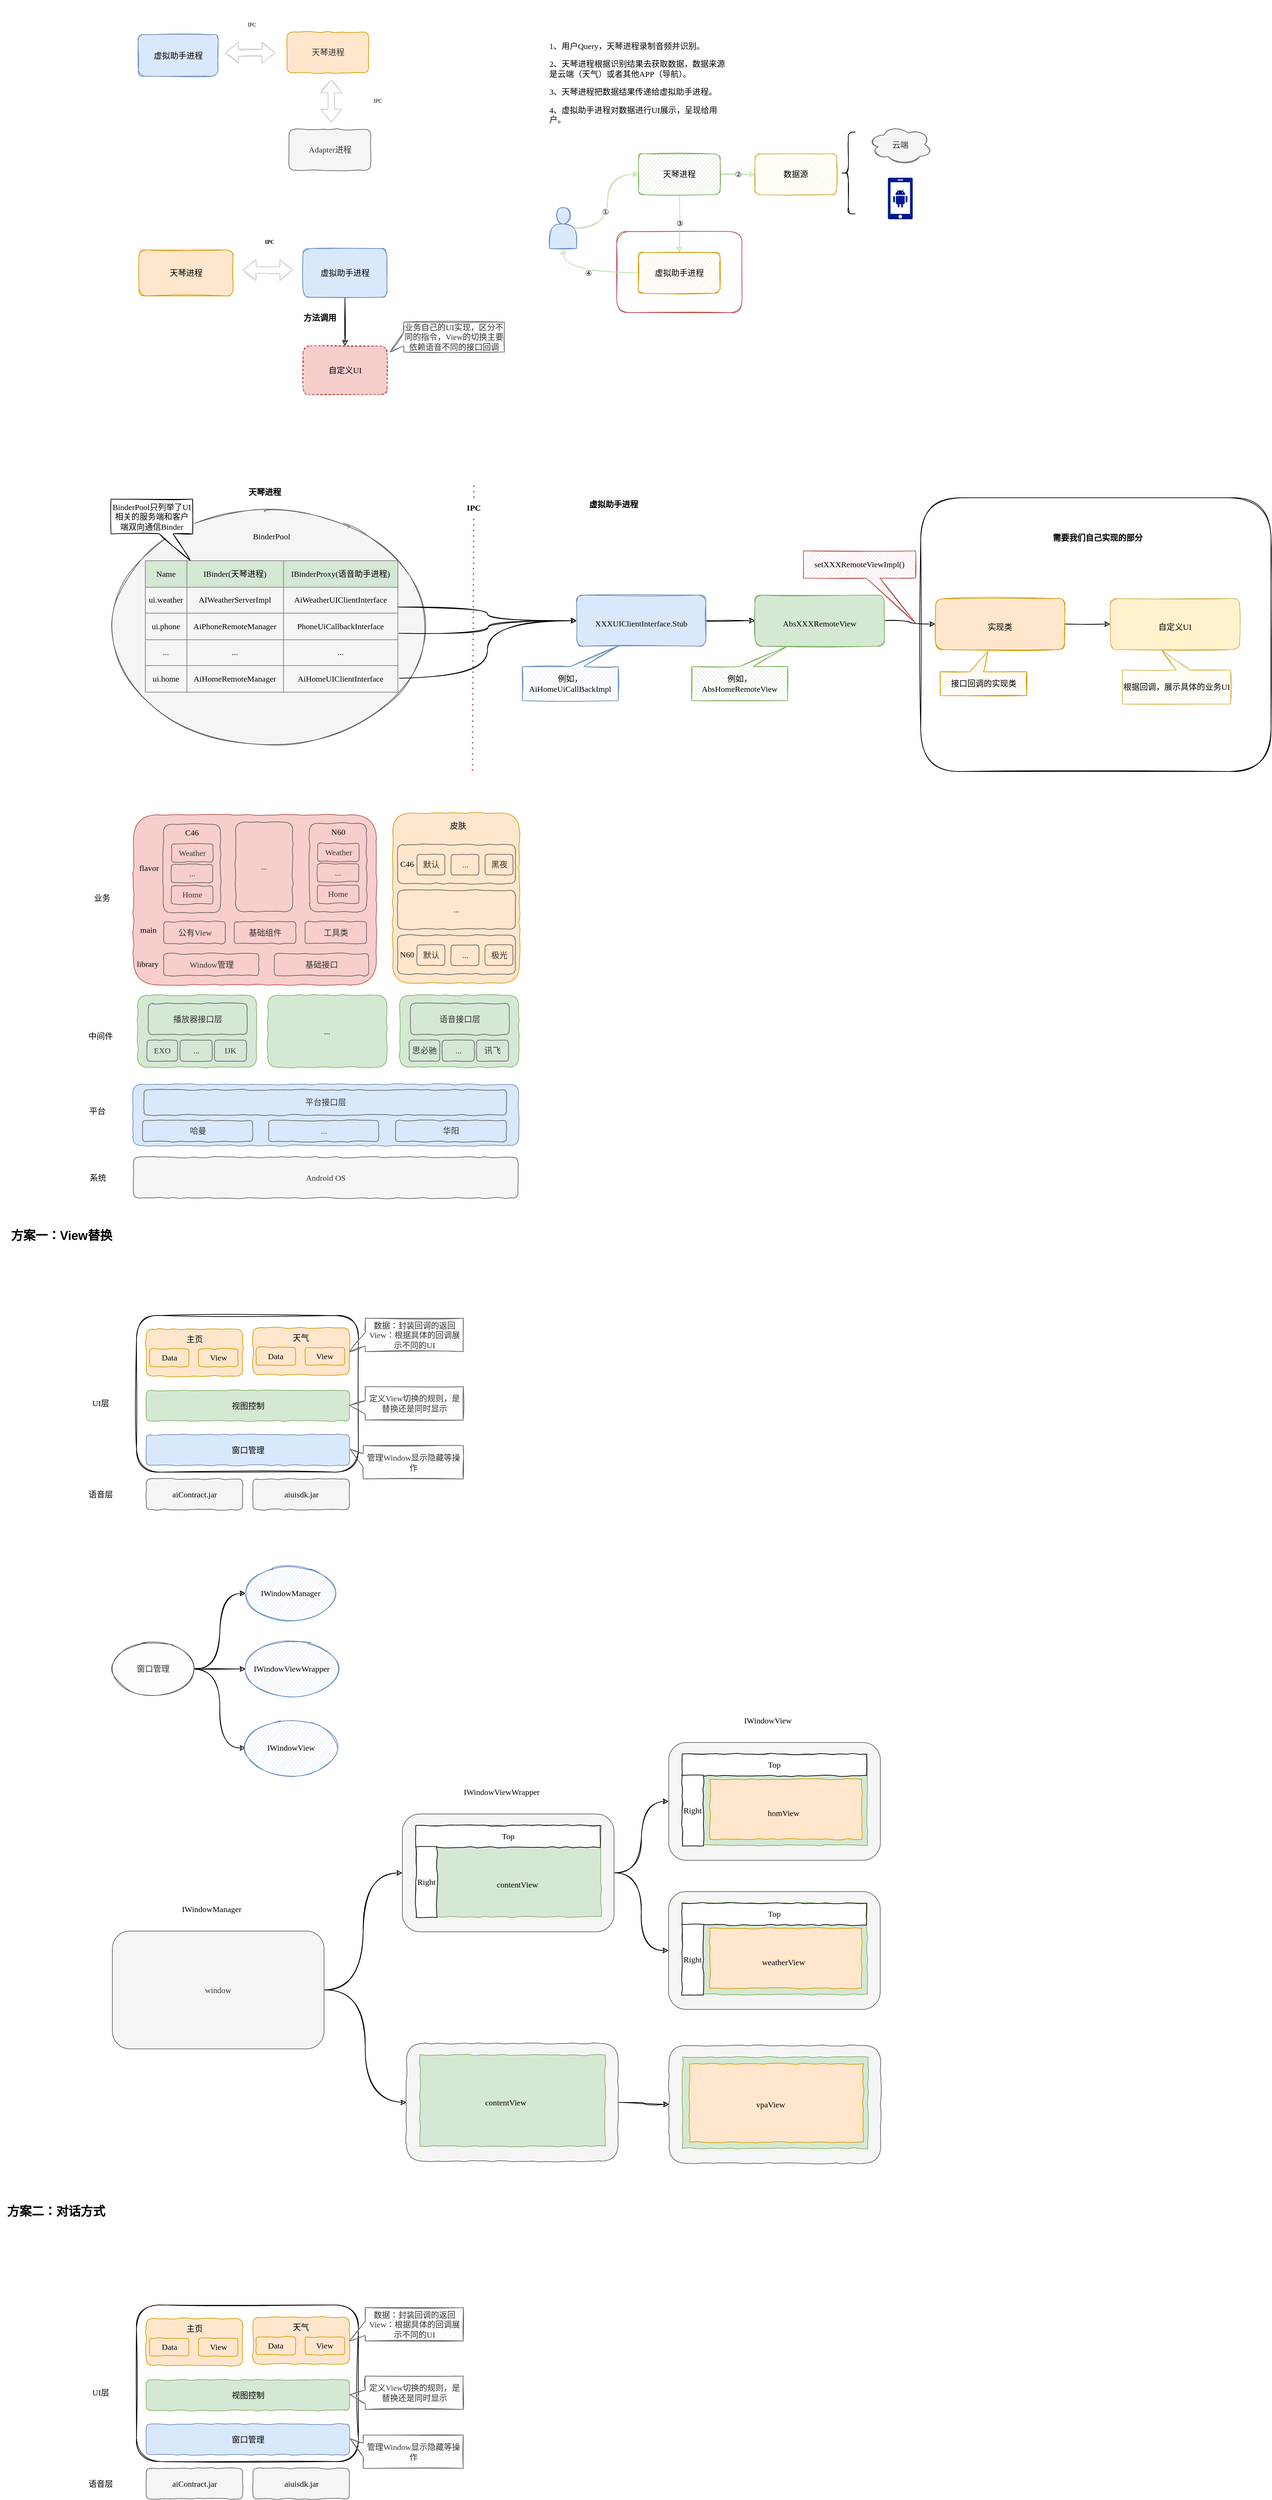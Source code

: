 <mxfile version="20.2.7" type="github">
  <diagram id="_rGLrGhf9AXiHFREIIix" name="第 1 页">
    <mxGraphModel dx="3093" dy="-14924" grid="0" gridSize="10" guides="1" tooltips="1" connect="1" arrows="1" fold="1" page="0" pageScale="1" pageWidth="827" pageHeight="1169" math="0" shadow="0">
      <root>
        <mxCell id="0" />
        <mxCell id="1" parent="0" />
        <mxCell id="9HJFVJztjO4CuhDOpASC-1" value="" style="rounded=1;whiteSpace=wrap;html=1;sketch=1;fillColor=none;strokeColor=#b85450;fillStyle=auto;" vertex="1" parent="1">
          <mxGeometry x="-978" y="16159" width="184" height="119" as="geometry" />
        </mxCell>
        <mxCell id="fodertxsaoSaykGRS7Xc-198" value="" style="rounded=1;whiteSpace=wrap;html=1;comic=1;sketch=0;fontFamily=Comic Sans MS;fillColor=#ffe6cc;strokeColor=#d79b00;" parent="1" vertex="1">
          <mxGeometry x="-1307" y="17013" width="186" height="250" as="geometry" />
        </mxCell>
        <mxCell id="fodertxsaoSaykGRS7Xc-255" value="..." style="rounded=1;whiteSpace=wrap;html=1;comic=1;sketch=0;fillColor=none;fontColor=#333333;strokeColor=#666666;fontFamily=Comic Sans MS;" parent="1" vertex="1">
          <mxGeometry x="-1300" y="17126.5" width="173" height="57.12" as="geometry" />
        </mxCell>
        <mxCell id="fodertxsaoSaykGRS7Xc-243" value="" style="rounded=1;whiteSpace=wrap;html=1;comic=1;sketch=0;fillColor=none;fontColor=#333333;strokeColor=#666666;fontFamily=Comic Sans MS;" parent="1" vertex="1">
          <mxGeometry x="-1300" y="17059.5" width="173" height="57.12" as="geometry" />
        </mxCell>
        <mxCell id="fodertxsaoSaykGRS7Xc-250" value="" style="rounded=1;whiteSpace=wrap;html=1;comic=1;sketch=0;fillColor=none;fontColor=#333333;strokeColor=#666666;fontFamily=Comic Sans MS;" parent="1" vertex="1">
          <mxGeometry x="-1300" y="17192.38" width="173" height="57.12" as="geometry" />
        </mxCell>
        <mxCell id="fodertxsaoSaykGRS7Xc-133" value="" style="rounded=1;whiteSpace=wrap;html=1;fillColor=#f5f5f5;fontColor=#333333;strokeColor=#666666;comic=1;fontFamily=Comic Sans MS;" parent="1" vertex="1">
          <mxGeometry x="-901.25" y="18823" width="311" height="173" as="geometry" />
        </mxCell>
        <mxCell id="fodertxsaoSaykGRS7Xc-134" value="" style="rounded=0;whiteSpace=wrap;html=1;fillColor=#d5e8d4;strokeColor=#82b366;sketch=0;comic=1;fontFamily=Comic Sans MS;" parent="1" vertex="1">
          <mxGeometry x="-881.25" y="18840" width="272" height="134" as="geometry" />
        </mxCell>
        <mxCell id="fodertxsaoSaykGRS7Xc-143" value="" style="rounded=0;whiteSpace=wrap;html=1;fillColor=#ffe6cc;strokeColor=#d79b00;sketch=0;comic=1;fontFamily=Comic Sans MS;" parent="1" vertex="1">
          <mxGeometry x="-871.25" y="18850" width="255.25" height="115" as="geometry" />
        </mxCell>
        <mxCell id="fodertxsaoSaykGRS7Xc-118" value="" style="rounded=1;whiteSpace=wrap;html=1;fillColor=#f5f5f5;fontColor=#333333;strokeColor=#666666;fontFamily=Comic Sans MS;" parent="1" vertex="1">
          <mxGeometry x="-901.75" y="18378" width="311" height="173" as="geometry" />
        </mxCell>
        <mxCell id="fodertxsaoSaykGRS7Xc-119" value="" style="rounded=0;whiteSpace=wrap;html=1;fillColor=#d5e8d4;strokeColor=#82b366;sketch=0;comic=1;fontFamily=Comic Sans MS;" parent="1" vertex="1">
          <mxGeometry x="-881.75" y="18395" width="272" height="134" as="geometry" />
        </mxCell>
        <mxCell id="fodertxsaoSaykGRS7Xc-1" style="edgeStyle=orthogonalEdgeStyle;curved=1;sketch=1;orthogonalLoop=1;jettySize=auto;html=1;exitX=0.5;exitY=1;exitDx=0;exitDy=0;fontFamily=Comic Sans MS;" parent="1" source="fodertxsaoSaykGRS7Xc-2" target="fodertxsaoSaykGRS7Xc-6" edge="1">
          <mxGeometry relative="1" as="geometry" />
        </mxCell>
        <mxCell id="fodertxsaoSaykGRS7Xc-2" value="虚拟助手进程" style="rounded=1;whiteSpace=wrap;html=1;comic=1;sketch=1;fontFamily=Comic Sans MS;strokeColor=#6c8ebf;fillColor=#dae8fc;fillStyle=solid;" parent="1" vertex="1">
          <mxGeometry x="-1439" y="16184" width="123.5" height="71.5" as="geometry" />
        </mxCell>
        <mxCell id="fodertxsaoSaykGRS7Xc-3" value="天琴进程" style="rounded=1;whiteSpace=wrap;html=1;comic=1;sketch=1;fontFamily=Comic Sans MS;strokeColor=#d79b00;fillColor=#ffe6cc;fillStyle=solid;" parent="1" vertex="1">
          <mxGeometry x="-1680" y="16186" width="138.5" height="67.5" as="geometry" />
        </mxCell>
        <mxCell id="fodertxsaoSaykGRS7Xc-4" value="" style="shape=flexArrow;endArrow=classic;startArrow=classic;html=1;sketch=1;fontFamily=Comic Sans MS;strokeColor=#CCCCCC;curved=1;" parent="1" edge="1">
          <mxGeometry width="100" height="100" relative="1" as="geometry">
            <mxPoint x="-1527.5" y="16215.5" as="sourcePoint" />
            <mxPoint x="-1453.5" y="16215.5" as="targetPoint" />
          </mxGeometry>
        </mxCell>
        <mxCell id="fodertxsaoSaykGRS7Xc-5" value="&lt;b&gt;IPC&lt;/b&gt;" style="text;html=1;strokeColor=none;fillColor=none;align=center;verticalAlign=middle;whiteSpace=wrap;rounded=0;comic=1;sketch=1;fillStyle=solid;fontFamily=Comic Sans MS;fontSize=8;" parent="1" vertex="1">
          <mxGeometry x="-1518.5" y="16159" width="60" height="30" as="geometry" />
        </mxCell>
        <mxCell id="fodertxsaoSaykGRS7Xc-136" value="" style="rounded=0;whiteSpace=wrap;html=1;fillColor=#ffe6cc;strokeColor=#d79b00;sketch=0;comic=1;fontFamily=Comic Sans MS;" parent="1" vertex="1">
          <mxGeometry x="-841" y="18432" width="223" height="88" as="geometry" />
        </mxCell>
        <mxCell id="fodertxsaoSaykGRS7Xc-6" value="自定义UI" style="rounded=1;whiteSpace=wrap;html=1;comic=1;sketch=1;fontFamily=Comic Sans MS;strokeColor=#b85450;fillColor=#f8cecc;fillStyle=solid;dashed=1;" parent="1" vertex="1">
          <mxGeometry x="-1439" y="16327" width="123.5" height="71.5" as="geometry" />
        </mxCell>
        <mxCell id="fodertxsaoSaykGRS7Xc-7" value="业务自己的UI实现，区分不同的指令，View的切换主要依赖语音不同的接口回调" style="shape=callout;whiteSpace=wrap;html=1;perimeter=calloutPerimeter;rounded=0;comic=1;sketch=1;flipH=0;flipV=1;direction=south;size=20;position=0.2;position2=0;fillColor=#f5f5f5;strokeColor=#666666;fontColor=#333333;fontFamily=Comic Sans MS;" parent="1" vertex="1">
          <mxGeometry x="-1311" y="16292" width="168" height="44" as="geometry" />
        </mxCell>
        <mxCell id="fodertxsaoSaykGRS7Xc-8" value="" style="rounded=1;whiteSpace=wrap;html=1;labelBackgroundColor=none;sketch=1;fillStyle=auto;curveFitting=0.05;fontFamily=Comic Sans MS;fontSize=20;fontColor=#000000;" parent="1" vertex="1">
          <mxGeometry x="-531.5" y="16550" width="514.5" height="402" as="geometry" />
        </mxCell>
        <mxCell id="fodertxsaoSaykGRS7Xc-9" style="edgeStyle=orthogonalEdgeStyle;curved=1;sketch=1;orthogonalLoop=1;jettySize=auto;html=1;exitX=1;exitY=0.5;exitDx=0;exitDy=0;entryX=0;entryY=0.5;entryDx=0;entryDy=0;fontFamily=Comic Sans MS;fontSize=12;fontColor=#000000;strokeColor=#000000;" parent="1" source="fodertxsaoSaykGRS7Xc-10" target="fodertxsaoSaykGRS7Xc-22" edge="1">
          <mxGeometry relative="1" as="geometry" />
        </mxCell>
        <mxCell id="fodertxsaoSaykGRS7Xc-10" value="&lt;span style=&quot;font-size: 12px;&quot;&gt;XXXUIClientInterface&lt;/span&gt;&lt;span style=&quot;font-size: 12px;&quot;&gt;.Stub&lt;/span&gt;" style="rounded=1;whiteSpace=wrap;html=1;labelBackgroundColor=none;sketch=1;fillStyle=solid;curveFitting=0.05;fontFamily=Comic Sans MS;fontSize=20;fillColor=#dae8fc;strokeColor=#6c8ebf;" parent="1" vertex="1">
          <mxGeometry x="-1037" y="16693" width="190" height="75" as="geometry" />
        </mxCell>
        <mxCell id="fodertxsaoSaykGRS7Xc-11" value="&lt;b&gt;天琴进程&lt;/b&gt;" style="text;html=1;strokeColor=none;fillColor=none;align=center;verticalAlign=middle;whiteSpace=wrap;rounded=0;labelBackgroundColor=none;sketch=1;fillStyle=auto;curveFitting=0.95;fontFamily=Comic Sans MS;fontSize=12;fontColor=#000000;" parent="1" vertex="1">
          <mxGeometry x="-1525" y="16527" width="60" height="30" as="geometry" />
        </mxCell>
        <mxCell id="fodertxsaoSaykGRS7Xc-12" value="" style="ellipse;whiteSpace=wrap;html=1;comic=1;sketch=1;fillStyle=solid;fontFamily=Comic Sans MS;strokeColor=#666666;fillColor=#f5f5f5;fontColor=#333333;" parent="1" vertex="1">
          <mxGeometry x="-1719" y="16571" width="460" height="339" as="geometry" />
        </mxCell>
        <mxCell id="fodertxsaoSaykGRS7Xc-13" value="BinderPool" style="text;html=1;strokeColor=none;fillColor=none;align=center;verticalAlign=middle;whiteSpace=wrap;rounded=0;comic=1;sketch=1;fillStyle=solid;fontFamily=Comic Sans MS;" parent="1" vertex="1">
          <mxGeometry x="-1515" y="16592" width="60" height="30" as="geometry" />
        </mxCell>
        <mxCell id="fodertxsaoSaykGRS7Xc-14" style="edgeStyle=orthogonalEdgeStyle;curved=1;sketch=1;orthogonalLoop=1;jettySize=auto;html=1;exitX=0.997;exitY=0.353;exitDx=0;exitDy=0;entryX=0;entryY=0.5;entryDx=0;entryDy=0;fontFamily=Comic Sans MS;fontSize=12;fontColor=#000000;strokeColor=#000000;exitPerimeter=0;" parent="1" source="fodertxsaoSaykGRS7Xc-17" target="fodertxsaoSaykGRS7Xc-10" edge="1">
          <mxGeometry relative="1" as="geometry" />
        </mxCell>
        <mxCell id="fodertxsaoSaykGRS7Xc-15" style="edgeStyle=orthogonalEdgeStyle;curved=1;sketch=1;orthogonalLoop=1;jettySize=auto;html=1;fontFamily=Comic Sans MS;fontSize=12;fontColor=#000000;strokeColor=#000000;" parent="1" target="fodertxsaoSaykGRS7Xc-10" edge="1">
          <mxGeometry relative="1" as="geometry">
            <mxPoint x="-1298" y="16749" as="sourcePoint" />
          </mxGeometry>
        </mxCell>
        <mxCell id="fodertxsaoSaykGRS7Xc-16" style="edgeStyle=orthogonalEdgeStyle;curved=1;sketch=1;orthogonalLoop=1;jettySize=auto;html=1;exitX=1.005;exitY=0.892;exitDx=0;exitDy=0;entryX=0;entryY=0.5;entryDx=0;entryDy=0;fontFamily=Comic Sans MS;fontSize=12;fontColor=#000000;strokeColor=#000000;exitPerimeter=0;" parent="1" source="fodertxsaoSaykGRS7Xc-17" target="fodertxsaoSaykGRS7Xc-10" edge="1">
          <mxGeometry relative="1" as="geometry" />
        </mxCell>
        <mxCell id="fodertxsaoSaykGRS7Xc-17" value="&lt;table border=&quot;1&quot; width=&quot;100%&quot; height=&quot;100%&quot; style=&quot;width:100%;height:100%;border-collapse:collapse;&quot;&gt;&lt;tbody&gt;&lt;tr&gt;&lt;td style=&quot;background-color: rgb(213, 232, 212);&quot;&gt;Name&lt;/td&gt;&lt;td style=&quot;background-color: rgb(213, 232, 212);&quot;&gt;IBinder(天琴进程)&lt;/td&gt;&lt;td style=&quot;background-color: rgb(213, 232, 212);&quot;&gt;IBinderProxy(语音助手进程)&lt;/td&gt;&lt;/tr&gt;&lt;tr&gt;&lt;td&gt;ui.weather&lt;br&gt;&lt;/td&gt;&lt;td&gt;&lt;div style=&quot;background-image: initial; background-position: initial; background-size: initial; background-repeat: initial; background-attachment: initial; background-origin: initial; background-clip: initial;&quot;&gt;AIWeatherServerImpl&lt;span style=&quot;color: #ff0000;&quot;&gt;&lt;/span&gt;&lt;/div&gt;&lt;/td&gt;&lt;td&gt;AiWeatherUIClientInterface&lt;br&gt;&lt;/td&gt;&lt;/tr&gt;&lt;tr&gt;&lt;td&gt;ui.phone&lt;/td&gt;&lt;td&gt;AiPhoneRemoteManager&lt;br&gt;&lt;/td&gt;&lt;td&gt;PhoneUiCallbackInterface&lt;br&gt;&lt;/td&gt;&lt;/tr&gt;&lt;tr&gt;&lt;td&gt;...&lt;/td&gt;&lt;td&gt;...&lt;/td&gt;&lt;td&gt;...&lt;/td&gt;&lt;/tr&gt;&lt;tr&gt;&lt;td&gt;ui.home&lt;/td&gt;&lt;td&gt;AiHomeRemoteManager&lt;br&gt;&lt;/td&gt;&lt;td&gt;AiHomeUIClientInterface&lt;br&gt;&lt;/td&gt;&lt;/tr&gt;&lt;/tbody&gt;&lt;/table&gt;" style="text;html=1;strokeColor=none;fillColor=none;overflow=fill;comic=1;sketch=1;fillStyle=solid;fontFamily=Comic Sans MS;align=center;" parent="1" vertex="1">
          <mxGeometry x="-1671" y="16642" width="372" height="194" as="geometry" />
        </mxCell>
        <mxCell id="fodertxsaoSaykGRS7Xc-18" value="BinderPool只列举了UI相关的服务端和客户端双向通信Binder" style="shape=callout;whiteSpace=wrap;html=1;perimeter=calloutPerimeter;rounded=0;labelBackgroundColor=none;sketch=1;fillStyle=auto;curveFitting=0.95;fontFamily=Comic Sans MS;fontSize=12;fontColor=#000000;flipH=1;size=39;position=0.24;position2=0.03;" parent="1" vertex="1">
          <mxGeometry x="-1721" y="16552" width="120" height="90" as="geometry" />
        </mxCell>
        <mxCell id="fodertxsaoSaykGRS7Xc-19" value="&lt;b&gt;虚拟助手进程&lt;/b&gt;" style="text;html=1;strokeColor=none;fillColor=none;align=center;verticalAlign=middle;whiteSpace=wrap;rounded=0;labelBackgroundColor=none;sketch=1;fillStyle=auto;curveFitting=0.95;fontFamily=Comic Sans MS;fontSize=12;fontColor=#000000;" parent="1" vertex="1">
          <mxGeometry x="-1022.0" y="16545" width="79.25" height="30" as="geometry" />
        </mxCell>
        <mxCell id="fodertxsaoSaykGRS7Xc-20" value="例如，AiHomeUiCallBackImpl" style="shape=callout;whiteSpace=wrap;html=1;perimeter=calloutPerimeter;rounded=0;labelBackgroundColor=none;sketch=1;fillStyle=auto;curveFitting=0.95;fontFamily=Comic Sans MS;fontSize=12;flipV=1;position2=1;fillColor=#dae8fc;strokeColor=#6c8ebf;" parent="1" vertex="1">
          <mxGeometry x="-1117" y="16768" width="141" height="80" as="geometry" />
        </mxCell>
        <mxCell id="fodertxsaoSaykGRS7Xc-21" style="edgeStyle=orthogonalEdgeStyle;curved=1;sketch=1;orthogonalLoop=1;jettySize=auto;html=1;exitX=1;exitY=0.5;exitDx=0;exitDy=0;entryX=0;entryY=0.5;entryDx=0;entryDy=0;fontFamily=Comic Sans MS;fontSize=12;fontColor=#000000;strokeColor=#000000;" parent="1" source="fodertxsaoSaykGRS7Xc-22" target="fodertxsaoSaykGRS7Xc-25" edge="1">
          <mxGeometry relative="1" as="geometry" />
        </mxCell>
        <mxCell id="fodertxsaoSaykGRS7Xc-22" value="&lt;span style=&quot;font-size: 12px;&quot;&gt;AbsXXXRemoteView&lt;/span&gt;" style="rounded=1;whiteSpace=wrap;html=1;labelBackgroundColor=none;sketch=1;fillStyle=solid;curveFitting=0.05;fontFamily=Comic Sans MS;fontSize=20;fillColor=#d5e8d4;strokeColor=#82b366;" parent="1" vertex="1">
          <mxGeometry x="-775" y="16693" width="190" height="75" as="geometry" />
        </mxCell>
        <mxCell id="fodertxsaoSaykGRS7Xc-23" value="例如，AbsHomeRemoteView" style="shape=callout;whiteSpace=wrap;html=1;perimeter=calloutPerimeter;rounded=0;labelBackgroundColor=none;sketch=1;fillStyle=auto;curveFitting=0.95;fontFamily=Comic Sans MS;fontSize=12;flipV=1;position2=1;fillColor=#d5e8d4;strokeColor=#82b366;" parent="1" vertex="1">
          <mxGeometry x="-868" y="16768" width="141" height="80" as="geometry" />
        </mxCell>
        <mxCell id="fodertxsaoSaykGRS7Xc-24" style="edgeStyle=orthogonalEdgeStyle;curved=1;sketch=1;orthogonalLoop=1;jettySize=auto;html=1;exitX=1;exitY=0.5;exitDx=0;exitDy=0;entryX=0;entryY=0.5;entryDx=0;entryDy=0;fontFamily=Comic Sans MS;fontSize=12;fontColor=#000000;strokeColor=#000000;" parent="1" source="fodertxsaoSaykGRS7Xc-25" target="fodertxsaoSaykGRS7Xc-27" edge="1">
          <mxGeometry relative="1" as="geometry" />
        </mxCell>
        <mxCell id="fodertxsaoSaykGRS7Xc-25" value="&lt;span style=&quot;font-size: 12px;&quot;&gt;实现类&lt;/span&gt;" style="rounded=1;whiteSpace=wrap;html=1;labelBackgroundColor=none;sketch=1;fillStyle=solid;curveFitting=0.05;fontFamily=Comic Sans MS;fontSize=20;fillColor=#ffe6cc;strokeColor=#d79b00;" parent="1" vertex="1">
          <mxGeometry x="-510" y="16698" width="190" height="75" as="geometry" />
        </mxCell>
        <mxCell id="fodertxsaoSaykGRS7Xc-26" value="接口回调的实现类" style="shape=callout;whiteSpace=wrap;html=1;perimeter=calloutPerimeter;rounded=0;labelBackgroundColor=none;sketch=1;fillStyle=auto;curveFitting=0.95;fontFamily=Comic Sans MS;fontSize=12;flipV=1;position2=0.45;fillColor=#ffe6cc;strokeColor=#d79b00;flipH=1;" parent="1" vertex="1">
          <mxGeometry x="-503" y="16775.5" width="127.5" height="65" as="geometry" />
        </mxCell>
        <mxCell id="fodertxsaoSaykGRS7Xc-27" value="&lt;span style=&quot;font-size: 12px;&quot;&gt;自定义UI&lt;/span&gt;" style="rounded=1;whiteSpace=wrap;html=1;labelBackgroundColor=none;sketch=1;fillStyle=solid;curveFitting=0.05;fontFamily=Comic Sans MS;fontSize=20;fillColor=#fff2cc;strokeColor=#d6b656;" parent="1" vertex="1">
          <mxGeometry x="-253" y="16698" width="190" height="75" as="geometry" />
        </mxCell>
        <mxCell id="fodertxsaoSaykGRS7Xc-28" value="根据回调，展示具体的业务UI" style="shape=callout;whiteSpace=wrap;html=1;perimeter=calloutPerimeter;rounded=0;labelBackgroundColor=none;sketch=1;fillStyle=auto;curveFitting=0.95;fontFamily=Comic Sans MS;fontSize=12;flipV=1;position2=0.36;fillColor=#fff2cc;strokeColor=#d6b656;" parent="1" vertex="1">
          <mxGeometry x="-235.5" y="16773" width="159" height="80" as="geometry" />
        </mxCell>
        <mxCell id="fodertxsaoSaykGRS7Xc-29" value="&lt;b&gt;需要我们自己实现的部分&lt;/b&gt;" style="text;html=1;strokeColor=none;fillColor=none;align=center;verticalAlign=middle;whiteSpace=wrap;rounded=0;labelBackgroundColor=none;sketch=1;fillStyle=auto;curveFitting=0.95;fontFamily=Comic Sans MS;fontSize=12;fontColor=#000000;" parent="1" vertex="1">
          <mxGeometry x="-341" y="16594" width="139" height="30" as="geometry" />
        </mxCell>
        <mxCell id="fodertxsaoSaykGRS7Xc-30" value="setXXXRemoteViewImpl()" style="shape=callout;whiteSpace=wrap;html=1;perimeter=calloutPerimeter;rounded=0;labelBackgroundColor=none;sketch=1;fillStyle=auto;curveFitting=0.95;fontFamily=Comic Sans MS;fontSize=12;position2=1;size=66;position=0.56;fillColor=#f8cecc;strokeColor=#b85450;" parent="1" vertex="1">
          <mxGeometry x="-704" y="16628" width="165" height="106" as="geometry" />
        </mxCell>
        <mxCell id="fodertxsaoSaykGRS7Xc-31" value="" style="endArrow=none;dashed=1;html=1;dashPattern=1 3;strokeWidth=2;rounded=0;fillColor=#f8cecc;strokeColor=#b85450;startArrow=none;fontFamily=Comic Sans MS;" parent="1" source="fodertxsaoSaykGRS7Xc-32" edge="1">
          <mxGeometry width="50" height="50" relative="1" as="geometry">
            <mxPoint x="-1190" y="16951" as="sourcePoint" />
            <mxPoint x="-1188" y="16528" as="targetPoint" />
          </mxGeometry>
        </mxCell>
        <mxCell id="fodertxsaoSaykGRS7Xc-32" value="&lt;b&gt;IPC&lt;/b&gt;" style="text;html=1;strokeColor=none;fillColor=none;align=center;verticalAlign=middle;whiteSpace=wrap;rounded=0;fontFamily=Comic Sans MS;" parent="1" vertex="1">
          <mxGeometry x="-1218" y="16550" width="60" height="30" as="geometry" />
        </mxCell>
        <mxCell id="fodertxsaoSaykGRS7Xc-34" value="" style="endArrow=none;dashed=1;html=1;dashPattern=1 3;strokeWidth=2;rounded=0;fillColor=#f8cecc;strokeColor=#b85450;fontFamily=Comic Sans MS;" parent="1" target="fodertxsaoSaykGRS7Xc-32" edge="1">
          <mxGeometry width="50" height="50" relative="1" as="geometry">
            <mxPoint x="-1190" y="16951" as="sourcePoint" />
            <mxPoint x="-1188" y="16528" as="targetPoint" />
          </mxGeometry>
        </mxCell>
        <mxCell id="fodertxsaoSaykGRS7Xc-69" value="" style="rounded=1;whiteSpace=wrap;html=1;comic=1;sketch=1;fillStyle=solid;fontFamily=Comic Sans MS;fontSize=8;strokeColor=#000000;" parent="1" vertex="1">
          <mxGeometry x="-1683.5" y="17751" width="326" height="230" as="geometry" />
        </mxCell>
        <mxCell id="fodertxsaoSaykGRS7Xc-70" value="&lt;span style=&quot;color: rgb(0, 0, 0);&quot;&gt;aiContract.jar&lt;/span&gt;" style="rounded=1;whiteSpace=wrap;html=1;comic=1;fontFamily=Comic Sans MS;fillColor=#f5f5f5;strokeColor=#666666;fontColor=#333333;" parent="1" vertex="1">
          <mxGeometry x="-1669.25" y="17991" width="141.75" height="45" as="geometry" />
        </mxCell>
        <mxCell id="fodertxsaoSaykGRS7Xc-72" value="窗口管理" style="rounded=1;whiteSpace=wrap;html=1;comic=1;fontFamily=Comic Sans MS;fillColor=#dae8fc;strokeColor=#6c8ebf;" parent="1" vertex="1">
          <mxGeometry x="-1669.25" y="17926" width="298.75" height="45" as="geometry" />
        </mxCell>
        <mxCell id="fodertxsaoSaykGRS7Xc-74" value="语音层" style="text;html=1;strokeColor=none;fillColor=none;align=center;verticalAlign=middle;whiteSpace=wrap;rounded=0;comic=1;fontFamily=Comic Sans MS;" parent="1" vertex="1">
          <mxGeometry x="-1766.5" y="17998.5" width="60" height="30" as="geometry" />
        </mxCell>
        <mxCell id="fodertxsaoSaykGRS7Xc-81" value="&lt;span style=&quot;color: rgb(0, 0, 0);&quot;&gt;aiuisdk.jar&lt;/span&gt;" style="rounded=1;whiteSpace=wrap;html=1;comic=1;fontFamily=Comic Sans MS;fillColor=#f5f5f5;strokeColor=#666666;fontColor=#333333;" parent="1" vertex="1">
          <mxGeometry x="-1512.5" y="17991" width="141.75" height="45" as="geometry" />
        </mxCell>
        <mxCell id="fodertxsaoSaykGRS7Xc-82" value="视图控制" style="rounded=1;whiteSpace=wrap;html=1;comic=1;fontFamily=Comic Sans MS;fillColor=#d5e8d4;strokeColor=#82b366;" parent="1" vertex="1">
          <mxGeometry x="-1669.25" y="17861" width="298.75" height="45" as="geometry" />
        </mxCell>
        <mxCell id="fodertxsaoSaykGRS7Xc-83" value="" style="rounded=1;whiteSpace=wrap;html=1;comic=1;fontFamily=Comic Sans MS;fillColor=#ffe6cc;strokeColor=#d79b00;" parent="1" vertex="1">
          <mxGeometry x="-1669.25" y="17771" width="141.75" height="69" as="geometry" />
        </mxCell>
        <mxCell id="fodertxsaoSaykGRS7Xc-84" value="Data" style="rounded=1;whiteSpace=wrap;html=1;comic=1;sketch=0;fillColor=#ffe6cc;strokeColor=#d79b00;fontFamily=Comic Sans MS;" parent="1" vertex="1">
          <mxGeometry x="-1664.5" y="17800" width="58" height="26" as="geometry" />
        </mxCell>
        <mxCell id="fodertxsaoSaykGRS7Xc-86" value="View" style="rounded=1;whiteSpace=wrap;html=1;comic=1;sketch=0;fillColor=#ffe6cc;strokeColor=#d79b00;fontFamily=Comic Sans MS;" parent="1" vertex="1">
          <mxGeometry x="-1592.5" y="17800" width="58" height="26" as="geometry" />
        </mxCell>
        <mxCell id="fodertxsaoSaykGRS7Xc-87" value="主页" style="text;html=1;strokeColor=none;fillColor=none;align=center;verticalAlign=middle;whiteSpace=wrap;rounded=0;comic=1;sketch=0;fontFamily=Comic Sans MS;" parent="1" vertex="1">
          <mxGeometry x="-1628.38" y="17771" width="60" height="30" as="geometry" />
        </mxCell>
        <mxCell id="fodertxsaoSaykGRS7Xc-88" value="" style="rounded=1;whiteSpace=wrap;html=1;comic=1;fontFamily=Comic Sans MS;fillColor=#ffe6cc;strokeColor=#d79b00;" parent="1" vertex="1">
          <mxGeometry x="-1512.5" y="17769" width="141.75" height="69" as="geometry" />
        </mxCell>
        <mxCell id="fodertxsaoSaykGRS7Xc-89" value="Data" style="rounded=1;whiteSpace=wrap;html=1;comic=1;sketch=0;fillColor=#ffe6cc;strokeColor=#d79b00;fontFamily=Comic Sans MS;" parent="1" vertex="1">
          <mxGeometry x="-1507.75" y="17798" width="58" height="26" as="geometry" />
        </mxCell>
        <mxCell id="fodertxsaoSaykGRS7Xc-90" value="View" style="rounded=1;whiteSpace=wrap;html=1;comic=1;sketch=0;fillColor=#ffe6cc;strokeColor=#d79b00;fontFamily=Comic Sans MS;" parent="1" vertex="1">
          <mxGeometry x="-1435.75" y="17798" width="58" height="26" as="geometry" />
        </mxCell>
        <mxCell id="fodertxsaoSaykGRS7Xc-91" value="天气" style="text;html=1;strokeColor=none;fillColor=none;align=center;verticalAlign=middle;whiteSpace=wrap;rounded=0;comic=1;sketch=0;fontFamily=Comic Sans MS;" parent="1" vertex="1">
          <mxGeometry x="-1471.63" y="17769" width="60" height="30" as="geometry" />
        </mxCell>
        <mxCell id="fodertxsaoSaykGRS7Xc-92" value="UI层" style="text;html=1;strokeColor=none;fillColor=none;align=center;verticalAlign=middle;whiteSpace=wrap;rounded=0;comic=1;fontFamily=Comic Sans MS;" parent="1" vertex="1">
          <mxGeometry x="-1766.5" y="17865" width="60" height="30" as="geometry" />
        </mxCell>
        <mxCell id="fodertxsaoSaykGRS7Xc-93" value="数据：封装回调的返回&lt;br&gt;View：根据具体的回调展示不同的UI" style="shape=callout;whiteSpace=wrap;html=1;perimeter=calloutPerimeter;comic=1;sketch=1;flipH=1;flipV=0;direction=north;size=23;position=0.17;position2=0;fillColor=#f5f5f5;strokeColor=#666666;fillStyle=hatch;fontColor=#333333;fontFamily=Comic Sans MS;" parent="1" vertex="1">
          <mxGeometry x="-1370.5" y="17755" width="167" height="49" as="geometry" />
        </mxCell>
        <mxCell id="fodertxsaoSaykGRS7Xc-94" value="定义View切换的规则，是替换还是同时显示" style="shape=callout;whiteSpace=wrap;html=1;perimeter=calloutPerimeter;comic=1;sketch=1;flipH=1;flipV=0;direction=north;size=23;position=0.17;position2=0.44;fillColor=#f5f5f5;strokeColor=#666666;fillStyle=hatch;fontColor=#333333;fontFamily=Comic Sans MS;" parent="1" vertex="1">
          <mxGeometry x="-1370.5" y="17855.5" width="167" height="49" as="geometry" />
        </mxCell>
        <mxCell id="fodertxsaoSaykGRS7Xc-95" value="管理Window显示隐藏等操作" style="shape=callout;whiteSpace=wrap;html=1;perimeter=calloutPerimeter;comic=1;sketch=1;flipH=1;flipV=0;direction=north;size=19;position=0.35;position2=0.89;fillColor=#f5f5f5;strokeColor=#666666;fillStyle=hatch;fontColor=#333333;base=20;fontFamily=Comic Sans MS;" parent="1" vertex="1">
          <mxGeometry x="-1369.5" y="17942" width="166" height="49" as="geometry" />
        </mxCell>
        <mxCell id="fodertxsaoSaykGRS7Xc-96" value="&lt;b&gt;方法调用&lt;/b&gt;" style="text;html=1;strokeColor=none;fillColor=none;align=center;verticalAlign=middle;whiteSpace=wrap;rounded=0;comic=1;sketch=1;fillStyle=hatch;fontFamily=Comic Sans MS;" parent="1" vertex="1">
          <mxGeometry x="-1444" y="16271" width="60" height="30" as="geometry" />
        </mxCell>
        <mxCell id="fodertxsaoSaykGRS7Xc-102" style="edgeStyle=orthogonalEdgeStyle;curved=1;sketch=1;orthogonalLoop=1;jettySize=auto;html=1;exitX=1;exitY=0.5;exitDx=0;exitDy=0;entryX=0;entryY=0.5;entryDx=0;entryDy=0;fontFamily=Comic Sans MS;" parent="1" source="fodertxsaoSaykGRS7Xc-98" target="fodertxsaoSaykGRS7Xc-99" edge="1">
          <mxGeometry relative="1" as="geometry" />
        </mxCell>
        <mxCell id="fodertxsaoSaykGRS7Xc-103" style="edgeStyle=orthogonalEdgeStyle;curved=1;sketch=1;orthogonalLoop=1;jettySize=auto;html=1;exitX=1;exitY=0.5;exitDx=0;exitDy=0;entryX=0;entryY=0.5;entryDx=0;entryDy=0;fontFamily=Comic Sans MS;" parent="1" source="fodertxsaoSaykGRS7Xc-98" target="fodertxsaoSaykGRS7Xc-100" edge="1">
          <mxGeometry relative="1" as="geometry" />
        </mxCell>
        <mxCell id="fodertxsaoSaykGRS7Xc-104" style="edgeStyle=orthogonalEdgeStyle;curved=1;sketch=1;orthogonalLoop=1;jettySize=auto;html=1;exitX=1;exitY=0.5;exitDx=0;exitDy=0;entryX=0;entryY=0.5;entryDx=0;entryDy=0;fontFamily=Comic Sans MS;" parent="1" source="fodertxsaoSaykGRS7Xc-98" target="fodertxsaoSaykGRS7Xc-101" edge="1">
          <mxGeometry relative="1" as="geometry" />
        </mxCell>
        <mxCell id="fodertxsaoSaykGRS7Xc-98" value="窗口管理" style="ellipse;whiteSpace=wrap;html=1;comic=1;sketch=1;fillStyle=hatch;fillColor=#f5f5f5;fontColor=#333333;strokeColor=#666666;fontFamily=Comic Sans MS;" parent="1" vertex="1">
          <mxGeometry x="-1719" y="18230" width="120" height="80" as="geometry" />
        </mxCell>
        <mxCell id="fodertxsaoSaykGRS7Xc-99" value="IWindowManager" style="ellipse;whiteSpace=wrap;html=1;comic=1;sketch=1;fillStyle=hatch;fillColor=#dae8fc;strokeColor=#6c8ebf;fontFamily=Comic Sans MS;" parent="1" vertex="1">
          <mxGeometry x="-1523.25" y="18119" width="132.25" height="80" as="geometry" />
        </mxCell>
        <mxCell id="fodertxsaoSaykGRS7Xc-100" value="IWindowViewWrapper" style="ellipse;whiteSpace=wrap;html=1;comic=1;sketch=1;fillStyle=hatch;fillColor=#dae8fc;strokeColor=#6c8ebf;fontFamily=Comic Sans MS;" parent="1" vertex="1">
          <mxGeometry x="-1523.25" y="18230" width="135.25" height="80" as="geometry" />
        </mxCell>
        <mxCell id="fodertxsaoSaykGRS7Xc-101" value="IWindowView" style="ellipse;whiteSpace=wrap;html=1;comic=1;sketch=1;fillStyle=hatch;fillColor=#dae8fc;strokeColor=#6c8ebf;fontFamily=Comic Sans MS;" parent="1" vertex="1">
          <mxGeometry x="-1523.25" y="18346" width="133.25" height="80" as="geometry" />
        </mxCell>
        <mxCell id="fodertxsaoSaykGRS7Xc-105" style="edgeStyle=orthogonalEdgeStyle;orthogonalLoop=1;jettySize=auto;html=1;exitX=1;exitY=0.5;exitDx=0;exitDy=0;curved=1;sketch=1;fontFamily=Comic Sans MS;" parent="1" source="fodertxsaoSaykGRS7Xc-107" target="fodertxsaoSaykGRS7Xc-112" edge="1">
          <mxGeometry relative="1" as="geometry" />
        </mxCell>
        <mxCell id="fodertxsaoSaykGRS7Xc-106" style="edgeStyle=orthogonalEdgeStyle;curved=1;sketch=1;orthogonalLoop=1;jettySize=auto;html=1;exitX=1;exitY=0.5;exitDx=0;exitDy=0;entryX=0;entryY=0.5;entryDx=0;entryDy=0;fontFamily=Comic Sans MS;" parent="1" source="fodertxsaoSaykGRS7Xc-107" target="fodertxsaoSaykGRS7Xc-130" edge="1">
          <mxGeometry relative="1" as="geometry" />
        </mxCell>
        <mxCell id="fodertxsaoSaykGRS7Xc-107" value="&lt;font&gt;window&lt;/font&gt;" style="rounded=1;whiteSpace=wrap;html=1;fillColor=#f5f5f5;fontColor=#333333;strokeColor=#666666;fontFamily=Comic Sans MS;" parent="1" vertex="1">
          <mxGeometry x="-1719" y="18655" width="311" height="173" as="geometry" />
        </mxCell>
        <mxCell id="fodertxsaoSaykGRS7Xc-109" value="IWindowManager" style="text;html=1;strokeColor=none;fillColor=none;align=center;verticalAlign=middle;whiteSpace=wrap;rounded=0;fontFamily=Comic Sans MS;" parent="1" vertex="1">
          <mxGeometry x="-1603" y="18608" width="60" height="30" as="geometry" />
        </mxCell>
        <mxCell id="fodertxsaoSaykGRS7Xc-110" style="edgeStyle=orthogonalEdgeStyle;curved=1;sketch=1;orthogonalLoop=1;jettySize=auto;html=1;exitX=1;exitY=0.5;exitDx=0;exitDy=0;entryX=0;entryY=0.5;entryDx=0;entryDy=0;fontFamily=Comic Sans MS;" parent="1" source="fodertxsaoSaykGRS7Xc-112" target="fodertxsaoSaykGRS7Xc-118" edge="1">
          <mxGeometry relative="1" as="geometry" />
        </mxCell>
        <mxCell id="fodertxsaoSaykGRS7Xc-111" style="edgeStyle=orthogonalEdgeStyle;curved=1;sketch=1;orthogonalLoop=1;jettySize=auto;html=1;exitX=1;exitY=0.5;exitDx=0;exitDy=0;entryX=0;entryY=0.5;entryDx=0;entryDy=0;fontFamily=Comic Sans MS;" parent="1" source="fodertxsaoSaykGRS7Xc-112" target="fodertxsaoSaykGRS7Xc-137" edge="1">
          <mxGeometry relative="1" as="geometry">
            <mxPoint x="-902" y="18705.551" as="targetPoint" />
          </mxGeometry>
        </mxCell>
        <mxCell id="fodertxsaoSaykGRS7Xc-112" value="" style="rounded=1;whiteSpace=wrap;html=1;fillColor=#f5f5f5;fontColor=#333333;strokeColor=#666666;fontFamily=Comic Sans MS;" parent="1" vertex="1">
          <mxGeometry x="-1293" y="18483" width="311" height="173" as="geometry" />
        </mxCell>
        <mxCell id="fodertxsaoSaykGRS7Xc-113" value="" style="rounded=0;whiteSpace=wrap;html=1;fillColor=#d5e8d4;strokeColor=#82b366;sketch=0;comic=1;fontFamily=Comic Sans MS;" parent="1" vertex="1">
          <mxGeometry x="-1273" y="18500" width="272" height="134" as="geometry" />
        </mxCell>
        <mxCell id="fodertxsaoSaykGRS7Xc-114" value="IWindowViewWrapper" style="text;html=1;strokeColor=none;fillColor=none;align=center;verticalAlign=middle;whiteSpace=wrap;rounded=0;fontFamily=Comic Sans MS;" parent="1" vertex="1">
          <mxGeometry x="-1177" y="18436" width="60" height="30" as="geometry" />
        </mxCell>
        <mxCell id="fodertxsaoSaykGRS7Xc-115" value="Top" style="rounded=0;whiteSpace=wrap;html=1;comic=1;sketch=0;fontFamily=Comic Sans MS;" parent="1" vertex="1">
          <mxGeometry x="-1273.25" y="18500" width="271" height="32" as="geometry" />
        </mxCell>
        <mxCell id="fodertxsaoSaykGRS7Xc-116" value="Right" style="rounded=0;whiteSpace=wrap;html=1;comic=1;sketch=0;fontFamily=Comic Sans MS;" parent="1" vertex="1">
          <mxGeometry x="-1273" y="18531" width="31" height="104" as="geometry" />
        </mxCell>
        <mxCell id="fodertxsaoSaykGRS7Xc-117" value="contentView" style="text;html=1;strokeColor=none;fillColor=none;align=center;verticalAlign=middle;whiteSpace=wrap;rounded=0;comic=1;sketch=0;fontFamily=Comic Sans MS;" parent="1" vertex="1">
          <mxGeometry x="-1154.25" y="18572" width="60" height="30" as="geometry" />
        </mxCell>
        <mxCell id="fodertxsaoSaykGRS7Xc-120" value="IWindowView" style="text;html=1;strokeColor=none;fillColor=none;align=center;verticalAlign=middle;whiteSpace=wrap;rounded=0;fontFamily=Comic Sans MS;" parent="1" vertex="1">
          <mxGeometry x="-785.75" y="18331" width="60" height="30" as="geometry" />
        </mxCell>
        <mxCell id="fodertxsaoSaykGRS7Xc-121" value="Top" style="rounded=0;whiteSpace=wrap;html=1;comic=1;sketch=0;fontFamily=Comic Sans MS;" parent="1" vertex="1">
          <mxGeometry x="-882" y="18395" width="271" height="32" as="geometry" />
        </mxCell>
        <mxCell id="fodertxsaoSaykGRS7Xc-122" value="Right" style="rounded=0;whiteSpace=wrap;html=1;comic=1;sketch=0;fontFamily=Comic Sans MS;" parent="1" vertex="1">
          <mxGeometry x="-881.75" y="18426" width="31" height="104" as="geometry" />
        </mxCell>
        <mxCell id="fodertxsaoSaykGRS7Xc-123" value="homView" style="text;html=1;strokeColor=none;fillColor=none;align=center;verticalAlign=middle;whiteSpace=wrap;rounded=0;comic=1;sketch=0;fontFamily=Comic Sans MS;" parent="1" vertex="1">
          <mxGeometry x="-763" y="18467" width="60" height="30" as="geometry" />
        </mxCell>
        <mxCell id="fodertxsaoSaykGRS7Xc-129" style="edgeStyle=orthogonalEdgeStyle;curved=1;sketch=1;orthogonalLoop=1;jettySize=auto;html=1;exitX=1;exitY=0.5;exitDx=0;exitDy=0;entryX=0;entryY=0.5;entryDx=0;entryDy=0;fontFamily=Comic Sans MS;" parent="1" source="fodertxsaoSaykGRS7Xc-130" target="fodertxsaoSaykGRS7Xc-133" edge="1">
          <mxGeometry relative="1" as="geometry" />
        </mxCell>
        <mxCell id="fodertxsaoSaykGRS7Xc-130" value="" style="rounded=1;whiteSpace=wrap;html=1;fillColor=#f5f5f5;fontColor=#333333;strokeColor=#666666;comic=1;fontFamily=Comic Sans MS;" parent="1" vertex="1">
          <mxGeometry x="-1287" y="18820" width="311" height="173" as="geometry" />
        </mxCell>
        <mxCell id="fodertxsaoSaykGRS7Xc-131" value="" style="rounded=0;whiteSpace=wrap;html=1;fillColor=#d5e8d4;strokeColor=#82b366;sketch=0;comic=1;fontFamily=Comic Sans MS;" parent="1" vertex="1">
          <mxGeometry x="-1267" y="18837" width="272" height="134" as="geometry" />
        </mxCell>
        <mxCell id="fodertxsaoSaykGRS7Xc-132" value="contentView" style="text;html=1;strokeColor=none;fillColor=none;align=center;verticalAlign=middle;whiteSpace=wrap;rounded=0;comic=1;sketch=0;fontFamily=Comic Sans MS;" parent="1" vertex="1">
          <mxGeometry x="-1171" y="18891.5" width="60" height="30" as="geometry" />
        </mxCell>
        <mxCell id="fodertxsaoSaykGRS7Xc-135" value="vpaView" style="text;html=1;strokeColor=none;fillColor=none;align=center;verticalAlign=middle;whiteSpace=wrap;rounded=0;comic=1;sketch=0;fontFamily=Comic Sans MS;" parent="1" vertex="1">
          <mxGeometry x="-782" y="18894.5" width="60" height="30" as="geometry" />
        </mxCell>
        <mxCell id="fodertxsaoSaykGRS7Xc-137" value="" style="rounded=1;whiteSpace=wrap;html=1;fillColor=#f5f5f5;fontColor=#333333;strokeColor=#666666;fontFamily=Comic Sans MS;" parent="1" vertex="1">
          <mxGeometry x="-902" y="18597" width="311" height="173" as="geometry" />
        </mxCell>
        <mxCell id="fodertxsaoSaykGRS7Xc-138" value="" style="rounded=0;whiteSpace=wrap;html=1;fillColor=#d5e8d4;strokeColor=#82b366;sketch=0;comic=1;fontFamily=Comic Sans MS;" parent="1" vertex="1">
          <mxGeometry x="-882" y="18614" width="272" height="134" as="geometry" />
        </mxCell>
        <mxCell id="fodertxsaoSaykGRS7Xc-139" value="" style="rounded=0;whiteSpace=wrap;html=1;fillColor=#ffe6cc;strokeColor=#d79b00;sketch=0;comic=1;fontFamily=Comic Sans MS;" parent="1" vertex="1">
          <mxGeometry x="-841.25" y="18651" width="223" height="88" as="geometry" />
        </mxCell>
        <mxCell id="fodertxsaoSaykGRS7Xc-140" value="Top" style="rounded=0;whiteSpace=wrap;html=1;comic=1;sketch=0;fontFamily=Comic Sans MS;" parent="1" vertex="1">
          <mxGeometry x="-882.25" y="18614" width="271" height="32" as="geometry" />
        </mxCell>
        <mxCell id="fodertxsaoSaykGRS7Xc-141" value="Right" style="rounded=0;whiteSpace=wrap;html=1;comic=1;sketch=0;fontFamily=Comic Sans MS;" parent="1" vertex="1">
          <mxGeometry x="-882" y="18645" width="31" height="104" as="geometry" />
        </mxCell>
        <mxCell id="fodertxsaoSaykGRS7Xc-142" value="weatherView" style="text;html=1;strokeColor=none;fillColor=none;align=center;verticalAlign=middle;whiteSpace=wrap;rounded=0;comic=1;sketch=0;fontFamily=Comic Sans MS;" parent="1" vertex="1">
          <mxGeometry x="-763.25" y="18686" width="60" height="30" as="geometry" />
        </mxCell>
        <mxCell id="fodertxsaoSaykGRS7Xc-144" value="&lt;span style=&quot;color: rgb(51, 51, 51); font-family: &amp;quot;Comic Sans MS&amp;quot;;&quot;&gt;Adapter进程&lt;/span&gt;" style="rounded=1;whiteSpace=wrap;html=1;comic=1;fillColor=#f5f5f5;fontColor=#333333;strokeColor=#666666;" parent="1" vertex="1">
          <mxGeometry x="-1459.5" y="16009" width="120" height="60" as="geometry" />
        </mxCell>
        <mxCell id="fodertxsaoSaykGRS7Xc-145" value="&lt;span style=&quot;color: rgb(51, 51, 51); font-family: &amp;quot;Comic Sans MS&amp;quot;;&quot;&gt;天琴进程&lt;/span&gt;" style="rounded=1;whiteSpace=wrap;html=1;comic=1;fillColor=#ffe6cc;strokeColor=#d79b00;" parent="1" vertex="1">
          <mxGeometry x="-1462.5" y="15866" width="120" height="60" as="geometry" />
        </mxCell>
        <mxCell id="fodertxsaoSaykGRS7Xc-146" value="" style="shape=flexArrow;endArrow=classic;startArrow=classic;html=1;sketch=1;fontFamily=Comic Sans MS;strokeColor=#CCCCCC;curved=1;" parent="1" edge="1">
          <mxGeometry width="100" height="100" relative="1" as="geometry">
            <mxPoint x="-1397.25" y="15936" as="sourcePoint" />
            <mxPoint x="-1397.5" y="15999" as="targetPoint" />
          </mxGeometry>
        </mxCell>
        <mxCell id="fodertxsaoSaykGRS7Xc-147" value="虚拟助手进程" style="rounded=1;whiteSpace=wrap;html=1;comic=1;sketch=1;fontFamily=Comic Sans MS;strokeColor=#6c8ebf;fillColor=#dae8fc;fillStyle=solid;" parent="1" vertex="1">
          <mxGeometry x="-1681" y="15870" width="117.5" height="61" as="geometry" />
        </mxCell>
        <mxCell id="fodertxsaoSaykGRS7Xc-148" value="" style="shape=flexArrow;endArrow=classic;startArrow=classic;html=1;sketch=1;fontFamily=Comic Sans MS;strokeColor=#CCCCCC;curved=1;" parent="1" edge="1">
          <mxGeometry width="100" height="100" relative="1" as="geometry">
            <mxPoint x="-1553.5" y="15896.5" as="sourcePoint" />
            <mxPoint x="-1479.5" y="15896.5" as="targetPoint" />
          </mxGeometry>
        </mxCell>
        <mxCell id="fodertxsaoSaykGRS7Xc-149" value="IPC" style="text;html=1;strokeColor=none;fillColor=none;align=center;verticalAlign=middle;whiteSpace=wrap;rounded=0;comic=1;sketch=1;fillStyle=solid;fontFamily=Comic Sans MS;fontSize=8;" parent="1" vertex="1">
          <mxGeometry x="-1544.5" y="15840" width="60" height="30" as="geometry" />
        </mxCell>
        <mxCell id="fodertxsaoSaykGRS7Xc-150" value="IPC" style="text;html=1;strokeColor=none;fillColor=none;align=center;verticalAlign=middle;whiteSpace=wrap;rounded=0;comic=1;sketch=1;fillStyle=solid;fontFamily=Comic Sans MS;fontSize=8;" parent="1" vertex="1">
          <mxGeometry x="-1359" y="15952" width="60" height="30" as="geometry" />
        </mxCell>
        <mxCell id="fodertxsaoSaykGRS7Xc-171" value="②" style="edgeStyle=orthogonalEdgeStyle;curved=1;sketch=1;orthogonalLoop=1;jettySize=auto;html=1;exitX=1;exitY=0.5;exitDx=0;exitDy=0;entryX=0;entryY=0.5;entryDx=0;entryDy=0;fontFamily=Comic Sans MS;strokeColor=#B9E0A5;" parent="1" source="fodertxsaoSaykGRS7Xc-154" target="fodertxsaoSaykGRS7Xc-158" edge="1">
          <mxGeometry relative="1" as="geometry" />
        </mxCell>
        <mxCell id="fodertxsaoSaykGRS7Xc-172" value="③" style="edgeStyle=orthogonalEdgeStyle;curved=1;sketch=1;orthogonalLoop=1;jettySize=auto;html=1;exitX=0.5;exitY=1;exitDx=0;exitDy=0;fontFamily=Comic Sans MS;strokeColor=#B9E0A5;" parent="1" source="fodertxsaoSaykGRS7Xc-154" target="fodertxsaoSaykGRS7Xc-156" edge="1">
          <mxGeometry relative="1" as="geometry" />
        </mxCell>
        <mxCell id="fodertxsaoSaykGRS7Xc-154" value="天琴进程" style="rounded=1;whiteSpace=wrap;html=1;sketch=1;curveFitting=0.05;fontFamily=Comic Sans MS;fillColor=#d5e8d4;strokeColor=#82b366;" parent="1" vertex="1">
          <mxGeometry x="-946.0" y="16045" width="120" height="60" as="geometry" />
        </mxCell>
        <mxCell id="fodertxsaoSaykGRS7Xc-173" value="④" style="edgeStyle=orthogonalEdgeStyle;curved=1;sketch=1;orthogonalLoop=1;jettySize=auto;html=1;exitX=0;exitY=0.5;exitDx=0;exitDy=0;entryX=0.5;entryY=1;entryDx=0;entryDy=0;fontFamily=Comic Sans MS;strokeColor=#B9E0A5;" parent="1" source="fodertxsaoSaykGRS7Xc-156" target="fodertxsaoSaykGRS7Xc-168" edge="1">
          <mxGeometry relative="1" as="geometry" />
        </mxCell>
        <mxCell id="fodertxsaoSaykGRS7Xc-156" value="虚拟助手进程" style="rounded=1;whiteSpace=wrap;html=1;sketch=1;curveFitting=0.05;fontFamily=Comic Sans MS;fillColor=#ffe6cc;strokeColor=#d79b00;" parent="1" vertex="1">
          <mxGeometry x="-946.25" y="16189.75" width="120" height="60" as="geometry" />
        </mxCell>
        <mxCell id="fodertxsaoSaykGRS7Xc-157" value="&lt;h1&gt;&lt;br&gt;&lt;/h1&gt;&lt;p&gt;1、用户Query，天琴进程录制音频并识别。&lt;/p&gt;&lt;p&gt;2、天琴进程根据识别结果去获取数据，数据来源是云端（天气）或者其他APP（导航）。&lt;/p&gt;&lt;p&gt;3、天琴进程把数据结果传递给虚拟助手进程。&lt;/p&gt;&lt;p&gt;4、虚拟助手进程对数据进行UI展示，呈现给用户。&lt;/p&gt;" style="text;html=1;strokeColor=none;fillColor=none;spacing=5;spacingTop=-20;whiteSpace=wrap;overflow=hidden;rounded=0;sketch=1;curveFitting=0.05;fontFamily=Comic Sans MS;fontColor=#000000;" parent="1" vertex="1">
          <mxGeometry x="-1082" y="15829" width="267" height="184" as="geometry" />
        </mxCell>
        <mxCell id="fodertxsaoSaykGRS7Xc-158" value="数据源" style="rounded=1;whiteSpace=wrap;html=1;sketch=1;curveFitting=0.05;fontFamily=Comic Sans MS;fillColor=#fff2cc;strokeColor=#d6b656;" parent="1" vertex="1">
          <mxGeometry x="-775" y="16045" width="120" height="60" as="geometry" />
        </mxCell>
        <mxCell id="fodertxsaoSaykGRS7Xc-170" style="edgeStyle=orthogonalEdgeStyle;curved=1;sketch=1;orthogonalLoop=1;jettySize=auto;html=1;exitX=0.9;exitY=0.5;exitDx=0;exitDy=0;exitPerimeter=0;entryX=0;entryY=0.5;entryDx=0;entryDy=0;fontFamily=Comic Sans MS;fillColor=#d5e8d4;strokeColor=#B9E0A5;" parent="1" source="fodertxsaoSaykGRS7Xc-168" target="fodertxsaoSaykGRS7Xc-154" edge="1">
          <mxGeometry relative="1" as="geometry" />
        </mxCell>
        <mxCell id="fodertxsaoSaykGRS7Xc-174" value="①" style="edgeLabel;html=1;align=center;verticalAlign=middle;resizable=0;points=[];fontFamily=Comic Sans MS;" parent="fodertxsaoSaykGRS7Xc-170" vertex="1" connectable="0">
          <mxGeometry x="-0.159" y="4" relative="1" as="geometry">
            <mxPoint y="-1" as="offset" />
          </mxGeometry>
        </mxCell>
        <mxCell id="fodertxsaoSaykGRS7Xc-168" value="" style="shape=actor;whiteSpace=wrap;html=1;comic=1;sketch=1;fillStyle=solid;fontFamily=Comic Sans MS;fillColor=#dae8fc;strokeColor=#6c8ebf;" parent="1" vertex="1">
          <mxGeometry x="-1077" y="16124" width="40" height="60" as="geometry" />
        </mxCell>
        <mxCell id="fodertxsaoSaykGRS7Xc-175" value="" style="shape=curlyBracket;whiteSpace=wrap;html=1;rounded=1;comic=1;sketch=1;fillStyle=solid;fontFamily=Comic Sans MS;" parent="1" vertex="1">
          <mxGeometry x="-647.75" y="16013" width="20" height="120" as="geometry" />
        </mxCell>
        <mxCell id="fodertxsaoSaykGRS7Xc-176" value="云端" style="ellipse;shape=cloud;whiteSpace=wrap;html=1;comic=1;sketch=1;fillStyle=solid;fontFamily=Comic Sans MS;fillColor=#f5f5f5;fontColor=#333333;strokeColor=#666666;" parent="1" vertex="1">
          <mxGeometry x="-609" y="16003" width="95" height="57" as="geometry" />
        </mxCell>
        <mxCell id="fodertxsaoSaykGRS7Xc-177" value="" style="sketch=0;aspect=fixed;pointerEvents=1;shadow=0;dashed=0;html=1;strokeColor=none;labelPosition=center;verticalLabelPosition=bottom;verticalAlign=top;align=center;fillColor=#00188D;shape=mxgraph.mscae.enterprise.android_phone;comic=0;fillStyle=solid;fontFamily=Comic Sans MS;" parent="1" vertex="1">
          <mxGeometry x="-579.8" y="16080" width="36.6" height="61" as="geometry" />
        </mxCell>
        <mxCell id="fodertxsaoSaykGRS7Xc-179" value="Android OS" style="rounded=1;whiteSpace=wrap;html=1;sketch=0;comic=1;fillColor=#f5f5f5;fontColor=#333333;strokeColor=#666666;fontFamily=Comic Sans MS;" parent="1" vertex="1">
          <mxGeometry x="-1688" y="17518.5" width="565" height="60" as="geometry" />
        </mxCell>
        <mxCell id="fodertxsaoSaykGRS7Xc-180" value="系统" style="text;html=1;strokeColor=none;fillColor=none;align=center;verticalAlign=middle;whiteSpace=wrap;rounded=0;comic=1;sketch=0;fontFamily=Comic Sans MS;" parent="1" vertex="1">
          <mxGeometry x="-1770" y="17533.5" width="60" height="30" as="geometry" />
        </mxCell>
        <mxCell id="fodertxsaoSaykGRS7Xc-181" value="" style="rounded=1;whiteSpace=wrap;html=1;sketch=0;comic=1;fillColor=#dae8fc;strokeColor=#6c8ebf;fontFamily=Comic Sans MS;" parent="1" vertex="1">
          <mxGeometry x="-1689" y="17411.5" width="567" height="90" as="geometry" />
        </mxCell>
        <mxCell id="fodertxsaoSaykGRS7Xc-182" value="平台" style="text;html=1;strokeColor=none;fillColor=none;align=center;verticalAlign=middle;whiteSpace=wrap;rounded=0;comic=1;sketch=0;fontFamily=Comic Sans MS;" parent="1" vertex="1">
          <mxGeometry x="-1771" y="17436" width="60" height="30" as="geometry" />
        </mxCell>
        <mxCell id="fodertxsaoSaykGRS7Xc-188" value="平台接口层" style="rounded=1;whiteSpace=wrap;html=1;comic=1;sketch=0;fillColor=none;fontColor=#333333;strokeColor=#666666;fontFamily=Comic Sans MS;" parent="1" vertex="1">
          <mxGeometry x="-1672.5" y="17419.5" width="532.5" height="37" as="geometry" />
        </mxCell>
        <mxCell id="fodertxsaoSaykGRS7Xc-189" value="哈曼" style="rounded=1;whiteSpace=wrap;html=1;comic=1;sketch=0;fillColor=none;fontColor=#333333;strokeColor=#666666;fontFamily=Comic Sans MS;" parent="1" vertex="1">
          <mxGeometry x="-1674.5" y="17464.5" width="161.5" height="31" as="geometry" />
        </mxCell>
        <mxCell id="fodertxsaoSaykGRS7Xc-190" value="华阳" style="rounded=1;whiteSpace=wrap;html=1;comic=1;sketch=0;fillColor=none;fontColor=#333333;strokeColor=#666666;fontFamily=Comic Sans MS;" parent="1" vertex="1">
          <mxGeometry x="-1303" y="17464.5" width="163" height="31" as="geometry" />
        </mxCell>
        <mxCell id="fodertxsaoSaykGRS7Xc-191" value="..." style="rounded=1;whiteSpace=wrap;html=1;comic=1;sketch=0;fillColor=none;fontColor=#333333;strokeColor=#666666;fontFamily=Comic Sans MS;" parent="1" vertex="1">
          <mxGeometry x="-1489.38" y="17464.5" width="161.5" height="31" as="geometry" />
        </mxCell>
        <mxCell id="fodertxsaoSaykGRS7Xc-192" value="" style="rounded=1;whiteSpace=wrap;html=1;comic=1;sketch=0;fontFamily=Comic Sans MS;fillColor=#d5e8d4;strokeColor=#82b366;" parent="1" vertex="1">
          <mxGeometry x="-1682" y="17280.5" width="175" height="106" as="geometry" />
        </mxCell>
        <mxCell id="fodertxsaoSaykGRS7Xc-193" value="播放器接口层" style="rounded=1;whiteSpace=wrap;html=1;comic=1;sketch=0;fillColor=none;fontColor=#333333;strokeColor=#666666;fontFamily=Comic Sans MS;" parent="1" vertex="1">
          <mxGeometry x="-1666" y="17292.5" width="145" height="46" as="geometry" />
        </mxCell>
        <mxCell id="fodertxsaoSaykGRS7Xc-194" value="EXO" style="rounded=1;whiteSpace=wrap;html=1;comic=1;sketch=0;fillColor=none;fontColor=#333333;strokeColor=#666666;fontFamily=Comic Sans MS;" parent="1" vertex="1">
          <mxGeometry x="-1668" y="17346.5" width="45" height="31" as="geometry" />
        </mxCell>
        <mxCell id="fodertxsaoSaykGRS7Xc-195" value="IJK" style="rounded=1;whiteSpace=wrap;html=1;comic=1;sketch=0;fillColor=none;fontColor=#333333;strokeColor=#666666;fontFamily=Comic Sans MS;" parent="1" vertex="1">
          <mxGeometry x="-1569" y="17346.5" width="47" height="31" as="geometry" />
        </mxCell>
        <mxCell id="fodertxsaoSaykGRS7Xc-196" value="中间件" style="text;html=1;strokeColor=none;fillColor=none;align=center;verticalAlign=middle;whiteSpace=wrap;rounded=0;comic=1;sketch=0;fontFamily=Comic Sans MS;" parent="1" vertex="1">
          <mxGeometry x="-1766" y="17325.5" width="60" height="30" as="geometry" />
        </mxCell>
        <mxCell id="fodertxsaoSaykGRS7Xc-197" value="" style="rounded=1;whiteSpace=wrap;html=1;sketch=0;comic=1;fillColor=#f8cecc;strokeColor=#b85450;fontFamily=Comic Sans MS;" parent="1" vertex="1">
          <mxGeometry x="-1688" y="17015.5" width="357" height="250" as="geometry" />
        </mxCell>
        <mxCell id="fodertxsaoSaykGRS7Xc-199" value="皮肤" style="text;html=1;strokeColor=none;fillColor=none;align=center;verticalAlign=middle;whiteSpace=wrap;rounded=0;comic=1;sketch=0;fontFamily=Comic Sans MS;" parent="1" vertex="1">
          <mxGeometry x="-1240.88" y="17016.5" width="60" height="30" as="geometry" />
        </mxCell>
        <mxCell id="fodertxsaoSaykGRS7Xc-202" value="Window管理" style="rounded=1;whiteSpace=wrap;html=1;comic=1;sketch=0;fillColor=none;fontColor=#333333;strokeColor=#666666;fontFamily=Comic Sans MS;" parent="1" vertex="1">
          <mxGeometry x="-1643.5" y="17219.5" width="139.5" height="32.25" as="geometry" />
        </mxCell>
        <mxCell id="fodertxsaoSaykGRS7Xc-203" value="main" style="text;html=1;strokeColor=none;fillColor=none;align=center;verticalAlign=middle;whiteSpace=wrap;rounded=0;comic=1;sketch=0;fontFamily=Comic Sans MS;" parent="1" vertex="1">
          <mxGeometry x="-1696" y="17170.19" width="60" height="30" as="geometry" />
        </mxCell>
        <mxCell id="fodertxsaoSaykGRS7Xc-204" value="C46" style="text;html=1;strokeColor=none;fillColor=none;align=center;verticalAlign=middle;whiteSpace=wrap;rounded=0;comic=1;sketch=0;fontFamily=Comic Sans MS;" parent="1" vertex="1">
          <mxGeometry x="-1632" y="17026.5" width="60" height="30" as="geometry" />
        </mxCell>
        <mxCell id="fodertxsaoSaykGRS7Xc-205" value="公有View" style="rounded=1;whiteSpace=wrap;html=1;comic=1;sketch=0;fillColor=none;fontColor=#333333;strokeColor=#666666;fontFamily=Comic Sans MS;" parent="1" vertex="1">
          <mxGeometry x="-1643.5" y="17172.5" width="90.5" height="32.25" as="geometry" />
        </mxCell>
        <mxCell id="fodertxsaoSaykGRS7Xc-206" value="Weather" style="rounded=1;whiteSpace=wrap;html=1;comic=1;sketch=0;fillColor=none;fontColor=#333333;strokeColor=#666666;fontFamily=Comic Sans MS;" parent="1" vertex="1">
          <mxGeometry x="-1632" y="17058.38" width="61" height="26.62" as="geometry" />
        </mxCell>
        <mxCell id="fodertxsaoSaykGRS7Xc-207" value="..." style="rounded=1;whiteSpace=wrap;html=1;comic=1;sketch=0;fillColor=none;fontColor=#333333;strokeColor=#666666;fontFamily=Comic Sans MS;" parent="1" vertex="1">
          <mxGeometry x="-1632.5" y="17088.5" width="61" height="26.62" as="geometry" />
        </mxCell>
        <mxCell id="fodertxsaoSaykGRS7Xc-208" value="Home" style="rounded=1;whiteSpace=wrap;html=1;comic=1;sketch=0;fillColor=none;fontColor=#333333;strokeColor=#666666;fontFamily=Comic Sans MS;" parent="1" vertex="1">
          <mxGeometry x="-1632.25" y="17120" width="61" height="26.62" as="geometry" />
        </mxCell>
        <mxCell id="fodertxsaoSaykGRS7Xc-209" value="业务" style="text;html=1;strokeColor=none;fillColor=none;align=center;verticalAlign=middle;whiteSpace=wrap;rounded=0;comic=1;sketch=0;fontFamily=Comic Sans MS;" parent="1" vertex="1">
          <mxGeometry x="-1764" y="17123" width="60" height="30" as="geometry" />
        </mxCell>
        <mxCell id="fodertxsaoSaykGRS7Xc-210" value="..." style="rounded=1;whiteSpace=wrap;html=1;comic=1;sketch=0;fillColor=none;fontColor=#333333;strokeColor=#666666;fontFamily=Comic Sans MS;" parent="1" vertex="1">
          <mxGeometry x="-1619.38" y="17346.5" width="47" height="31" as="geometry" />
        </mxCell>
        <mxCell id="fodertxsaoSaykGRS7Xc-211" value="..." style="rounded=1;whiteSpace=wrap;html=1;comic=1;sketch=0;fontFamily=Comic Sans MS;fillColor=#d5e8d4;strokeColor=#82b366;" parent="1" vertex="1">
          <mxGeometry x="-1490.75" y="17280.5" width="175" height="106" as="geometry" />
        </mxCell>
        <mxCell id="fodertxsaoSaykGRS7Xc-216" value="" style="rounded=1;whiteSpace=wrap;html=1;comic=1;sketch=0;fontFamily=Comic Sans MS;fillColor=#d5e8d4;strokeColor=#82b366;" parent="1" vertex="1">
          <mxGeometry x="-1297" y="17280.5" width="175" height="106" as="geometry" />
        </mxCell>
        <mxCell id="fodertxsaoSaykGRS7Xc-217" value="语音接口层" style="rounded=1;whiteSpace=wrap;html=1;comic=1;sketch=0;fillColor=none;fontColor=#333333;strokeColor=#666666;fontFamily=Comic Sans MS;" parent="1" vertex="1">
          <mxGeometry x="-1281" y="17292.5" width="145" height="46" as="geometry" />
        </mxCell>
        <mxCell id="fodertxsaoSaykGRS7Xc-218" value="思必驰" style="rounded=1;whiteSpace=wrap;html=1;comic=1;sketch=0;fillColor=none;fontColor=#333333;strokeColor=#666666;fontFamily=Comic Sans MS;" parent="1" vertex="1">
          <mxGeometry x="-1283" y="17346.5" width="45" height="31" as="geometry" />
        </mxCell>
        <mxCell id="fodertxsaoSaykGRS7Xc-219" value="讯飞" style="rounded=1;whiteSpace=wrap;html=1;comic=1;sketch=0;fillColor=none;fontColor=#333333;strokeColor=#666666;fontFamily=Comic Sans MS;" parent="1" vertex="1">
          <mxGeometry x="-1184" y="17346.5" width="47" height="31" as="geometry" />
        </mxCell>
        <mxCell id="fodertxsaoSaykGRS7Xc-220" value="..." style="rounded=1;whiteSpace=wrap;html=1;comic=1;sketch=0;fillColor=none;fontColor=#333333;strokeColor=#666666;fontFamily=Comic Sans MS;" parent="1" vertex="1">
          <mxGeometry x="-1234.38" y="17346.5" width="47" height="31" as="geometry" />
        </mxCell>
        <mxCell id="fodertxsaoSaykGRS7Xc-221" value="library" style="text;html=1;strokeColor=none;fillColor=none;align=center;verticalAlign=middle;whiteSpace=wrap;rounded=0;comic=1;sketch=0;fontFamily=Comic Sans MS;" parent="1" vertex="1">
          <mxGeometry x="-1697.5" y="17219.5" width="60" height="30" as="geometry" />
        </mxCell>
        <mxCell id="fodertxsaoSaykGRS7Xc-227" value="..." style="rounded=1;whiteSpace=wrap;html=1;comic=1;sketch=0;fillColor=none;fontColor=#333333;strokeColor=#666666;fontFamily=Comic Sans MS;" parent="1" vertex="1">
          <mxGeometry x="-1538" y="17026.5" width="84" height="131.5" as="geometry" />
        </mxCell>
        <mxCell id="fodertxsaoSaykGRS7Xc-226" value="" style="rounded=1;whiteSpace=wrap;html=1;comic=1;sketch=0;fillColor=none;fontColor=#333333;strokeColor=#666666;fontFamily=Comic Sans MS;" parent="1" vertex="1">
          <mxGeometry x="-1644" y="17029.5" width="84" height="130" as="geometry" />
        </mxCell>
        <mxCell id="fodertxsaoSaykGRS7Xc-228" value="flavor" style="text;html=1;strokeColor=none;fillColor=none;align=center;verticalAlign=middle;whiteSpace=wrap;rounded=0;comic=1;sketch=0;fontFamily=Comic Sans MS;" parent="1" vertex="1">
          <mxGeometry x="-1695" y="17079" width="60" height="30" as="geometry" />
        </mxCell>
        <mxCell id="fodertxsaoSaykGRS7Xc-229" value="N60" style="text;html=1;strokeColor=none;fillColor=none;align=center;verticalAlign=middle;whiteSpace=wrap;rounded=0;comic=1;sketch=0;fontFamily=Comic Sans MS;" parent="1" vertex="1">
          <mxGeometry x="-1417.5" y="17025.5" width="60" height="30" as="geometry" />
        </mxCell>
        <mxCell id="fodertxsaoSaykGRS7Xc-230" value="Weather" style="rounded=1;whiteSpace=wrap;html=1;comic=1;sketch=0;fillColor=none;fontColor=#333333;strokeColor=#666666;fontFamily=Comic Sans MS;" parent="1" vertex="1">
          <mxGeometry x="-1417.5" y="17057.38" width="61" height="26.62" as="geometry" />
        </mxCell>
        <mxCell id="fodertxsaoSaykGRS7Xc-231" value="..." style="rounded=1;whiteSpace=wrap;html=1;comic=1;sketch=0;fillColor=none;fontColor=#333333;strokeColor=#666666;fontFamily=Comic Sans MS;" parent="1" vertex="1">
          <mxGeometry x="-1418" y="17087.5" width="61" height="26.62" as="geometry" />
        </mxCell>
        <mxCell id="fodertxsaoSaykGRS7Xc-232" value="Home" style="rounded=1;whiteSpace=wrap;html=1;comic=1;sketch=0;fillColor=none;fontColor=#333333;strokeColor=#666666;fontFamily=Comic Sans MS;" parent="1" vertex="1">
          <mxGeometry x="-1417.75" y="17119" width="61" height="26.62" as="geometry" />
        </mxCell>
        <mxCell id="fodertxsaoSaykGRS7Xc-233" value="" style="rounded=1;whiteSpace=wrap;html=1;comic=1;sketch=0;fillColor=none;fontColor=#333333;strokeColor=#666666;fontFamily=Comic Sans MS;" parent="1" vertex="1">
          <mxGeometry x="-1429.5" y="17028" width="84" height="130" as="geometry" />
        </mxCell>
        <mxCell id="fodertxsaoSaykGRS7Xc-235" value="基础接口" style="rounded=1;whiteSpace=wrap;html=1;comic=1;sketch=0;fillColor=none;fontColor=#333333;strokeColor=#666666;fontFamily=Comic Sans MS;" parent="1" vertex="1">
          <mxGeometry x="-1481" y="17219.5" width="138.5" height="32.25" as="geometry" />
        </mxCell>
        <mxCell id="fodertxsaoSaykGRS7Xc-236" value="基础组件" style="rounded=1;whiteSpace=wrap;html=1;comic=1;sketch=0;fillColor=none;fontColor=#333333;strokeColor=#666666;fontFamily=Comic Sans MS;" parent="1" vertex="1">
          <mxGeometry x="-1540" y="17172.5" width="90.5" height="32.25" as="geometry" />
        </mxCell>
        <mxCell id="fodertxsaoSaykGRS7Xc-237" value="工具类" style="rounded=1;whiteSpace=wrap;html=1;comic=1;sketch=0;fillColor=none;fontColor=#333333;strokeColor=#666666;fontFamily=Comic Sans MS;" parent="1" vertex="1">
          <mxGeometry x="-1436" y="17172.5" width="90.5" height="32.25" as="geometry" />
        </mxCell>
        <mxCell id="fodertxsaoSaykGRS7Xc-241" value="默认" style="rounded=1;whiteSpace=wrap;html=1;comic=1;sketch=0;fillColor=none;fontColor=#333333;strokeColor=#666666;fontFamily=Comic Sans MS;" parent="1" vertex="1">
          <mxGeometry x="-1271.5" y="17073.62" width="41" height="30.25" as="geometry" />
        </mxCell>
        <mxCell id="fodertxsaoSaykGRS7Xc-242" value="C46" style="text;html=1;strokeColor=none;fillColor=none;align=center;verticalAlign=middle;whiteSpace=wrap;rounded=0;comic=1;sketch=0;fontFamily=Comic Sans MS;" parent="1" vertex="1">
          <mxGeometry x="-1316" y="17072.75" width="60" height="30" as="geometry" />
        </mxCell>
        <mxCell id="fodertxsaoSaykGRS7Xc-246" value="..." style="rounded=1;whiteSpace=wrap;html=1;comic=1;sketch=0;fillColor=none;fontColor=#333333;strokeColor=#666666;fontFamily=Comic Sans MS;" parent="1" vertex="1">
          <mxGeometry x="-1221.5" y="17073.87" width="41" height="30.25" as="geometry" />
        </mxCell>
        <mxCell id="fodertxsaoSaykGRS7Xc-247" value="黑夜" style="rounded=1;whiteSpace=wrap;html=1;comic=1;sketch=0;fillColor=none;fontColor=#333333;strokeColor=#666666;fontFamily=Comic Sans MS;" parent="1" vertex="1">
          <mxGeometry x="-1171.5" y="17073.62" width="41" height="30.25" as="geometry" />
        </mxCell>
        <mxCell id="fodertxsaoSaykGRS7Xc-248" value="默认" style="rounded=1;whiteSpace=wrap;html=1;comic=1;sketch=0;fillColor=none;fontColor=#333333;strokeColor=#666666;fontFamily=Comic Sans MS;" parent="1" vertex="1">
          <mxGeometry x="-1271.5" y="17206.5" width="41" height="30.25" as="geometry" />
        </mxCell>
        <mxCell id="fodertxsaoSaykGRS7Xc-249" value="N60" style="text;html=1;strokeColor=none;fillColor=none;align=center;verticalAlign=middle;whiteSpace=wrap;rounded=0;comic=1;sketch=0;fontFamily=Comic Sans MS;" parent="1" vertex="1">
          <mxGeometry x="-1316" y="17205.63" width="60" height="30" as="geometry" />
        </mxCell>
        <mxCell id="fodertxsaoSaykGRS7Xc-251" value="..." style="rounded=1;whiteSpace=wrap;html=1;comic=1;sketch=0;fillColor=none;fontColor=#333333;strokeColor=#666666;fontFamily=Comic Sans MS;" parent="1" vertex="1">
          <mxGeometry x="-1221.5" y="17206.75" width="41" height="30.25" as="geometry" />
        </mxCell>
        <mxCell id="fodertxsaoSaykGRS7Xc-252" value="极光" style="rounded=1;whiteSpace=wrap;html=1;comic=1;sketch=0;fillColor=none;fontColor=#333333;strokeColor=#666666;fontFamily=Comic Sans MS;" parent="1" vertex="1">
          <mxGeometry x="-1171.5" y="17206.5" width="41" height="30.25" as="geometry" />
        </mxCell>
        <mxCell id="9HJFVJztjO4CuhDOpASC-2" value="&lt;font style=&quot;font-size: 18px;&quot;&gt;&lt;b&gt;方案一：View替换&lt;/b&gt;&lt;/font&gt;" style="text;html=1;strokeColor=none;fillColor=none;align=center;verticalAlign=middle;whiteSpace=wrap;rounded=0;sketch=1;fillStyle=auto;" vertex="1" parent="1">
          <mxGeometry x="-1876" y="17619" width="165" height="30" as="geometry" />
        </mxCell>
        <mxCell id="9HJFVJztjO4CuhDOpASC-3" value="&lt;font style=&quot;font-size: 18px;&quot;&gt;&lt;b&gt;方案二：对话方式&lt;/b&gt;&lt;/font&gt;" style="text;html=1;strokeColor=none;fillColor=none;align=center;verticalAlign=middle;whiteSpace=wrap;rounded=0;sketch=1;fillStyle=auto;" vertex="1" parent="1">
          <mxGeometry x="-1884" y="19052" width="165" height="30" as="geometry" />
        </mxCell>
        <mxCell id="9HJFVJztjO4CuhDOpASC-4" value="" style="rounded=1;whiteSpace=wrap;html=1;comic=1;sketch=1;fillStyle=solid;fontFamily=Comic Sans MS;fontSize=8;strokeColor=#000000;" vertex="1" parent="1">
          <mxGeometry x="-1683.5" y="19204" width="326" height="230" as="geometry" />
        </mxCell>
        <mxCell id="9HJFVJztjO4CuhDOpASC-5" value="&lt;span style=&quot;color: rgb(0, 0, 0);&quot;&gt;aiContract.jar&lt;/span&gt;" style="rounded=1;whiteSpace=wrap;html=1;comic=1;fontFamily=Comic Sans MS;fillColor=#f5f5f5;strokeColor=#666666;fontColor=#333333;" vertex="1" parent="1">
          <mxGeometry x="-1669.25" y="19444" width="141.75" height="45" as="geometry" />
        </mxCell>
        <mxCell id="9HJFVJztjO4CuhDOpASC-6" value="窗口管理" style="rounded=1;whiteSpace=wrap;html=1;comic=1;fontFamily=Comic Sans MS;fillColor=#dae8fc;strokeColor=#6c8ebf;" vertex="1" parent="1">
          <mxGeometry x="-1669.25" y="19379" width="298.75" height="45" as="geometry" />
        </mxCell>
        <mxCell id="9HJFVJztjO4CuhDOpASC-7" value="语音层" style="text;html=1;strokeColor=none;fillColor=none;align=center;verticalAlign=middle;whiteSpace=wrap;rounded=0;comic=1;fontFamily=Comic Sans MS;" vertex="1" parent="1">
          <mxGeometry x="-1766.5" y="19451.5" width="60" height="30" as="geometry" />
        </mxCell>
        <mxCell id="9HJFVJztjO4CuhDOpASC-8" value="&lt;span style=&quot;color: rgb(0, 0, 0);&quot;&gt;aiuisdk.jar&lt;/span&gt;" style="rounded=1;whiteSpace=wrap;html=1;comic=1;fontFamily=Comic Sans MS;fillColor=#f5f5f5;strokeColor=#666666;fontColor=#333333;" vertex="1" parent="1">
          <mxGeometry x="-1512.5" y="19444" width="141.75" height="45" as="geometry" />
        </mxCell>
        <mxCell id="9HJFVJztjO4CuhDOpASC-9" value="视图控制" style="rounded=1;whiteSpace=wrap;html=1;comic=1;fontFamily=Comic Sans MS;fillColor=#d5e8d4;strokeColor=#82b366;" vertex="1" parent="1">
          <mxGeometry x="-1669.25" y="19314" width="298.75" height="45" as="geometry" />
        </mxCell>
        <mxCell id="9HJFVJztjO4CuhDOpASC-10" value="" style="rounded=1;whiteSpace=wrap;html=1;comic=1;fontFamily=Comic Sans MS;fillColor=#ffe6cc;strokeColor=#d79b00;" vertex="1" parent="1">
          <mxGeometry x="-1669.25" y="19224" width="141.75" height="69" as="geometry" />
        </mxCell>
        <mxCell id="9HJFVJztjO4CuhDOpASC-11" value="Data" style="rounded=1;whiteSpace=wrap;html=1;comic=1;sketch=0;fillColor=#ffe6cc;strokeColor=#d79b00;fontFamily=Comic Sans MS;" vertex="1" parent="1">
          <mxGeometry x="-1664.5" y="19253" width="58" height="26" as="geometry" />
        </mxCell>
        <mxCell id="9HJFVJztjO4CuhDOpASC-12" value="View" style="rounded=1;whiteSpace=wrap;html=1;comic=1;sketch=0;fillColor=#ffe6cc;strokeColor=#d79b00;fontFamily=Comic Sans MS;" vertex="1" parent="1">
          <mxGeometry x="-1592.5" y="19253" width="58" height="26" as="geometry" />
        </mxCell>
        <mxCell id="9HJFVJztjO4CuhDOpASC-13" value="主页" style="text;html=1;strokeColor=none;fillColor=none;align=center;verticalAlign=middle;whiteSpace=wrap;rounded=0;comic=1;sketch=0;fontFamily=Comic Sans MS;" vertex="1" parent="1">
          <mxGeometry x="-1628.38" y="19224" width="60" height="30" as="geometry" />
        </mxCell>
        <mxCell id="9HJFVJztjO4CuhDOpASC-14" value="" style="rounded=1;whiteSpace=wrap;html=1;comic=1;fontFamily=Comic Sans MS;fillColor=#ffe6cc;strokeColor=#d79b00;" vertex="1" parent="1">
          <mxGeometry x="-1512.5" y="19222" width="141.75" height="69" as="geometry" />
        </mxCell>
        <mxCell id="9HJFVJztjO4CuhDOpASC-15" value="Data" style="rounded=1;whiteSpace=wrap;html=1;comic=1;sketch=0;fillColor=#ffe6cc;strokeColor=#d79b00;fontFamily=Comic Sans MS;" vertex="1" parent="1">
          <mxGeometry x="-1507.75" y="19251" width="58" height="26" as="geometry" />
        </mxCell>
        <mxCell id="9HJFVJztjO4CuhDOpASC-16" value="View" style="rounded=1;whiteSpace=wrap;html=1;comic=1;sketch=0;fillColor=#ffe6cc;strokeColor=#d79b00;fontFamily=Comic Sans MS;" vertex="1" parent="1">
          <mxGeometry x="-1435.75" y="19251" width="58" height="26" as="geometry" />
        </mxCell>
        <mxCell id="9HJFVJztjO4CuhDOpASC-17" value="天气" style="text;html=1;strokeColor=none;fillColor=none;align=center;verticalAlign=middle;whiteSpace=wrap;rounded=0;comic=1;sketch=0;fontFamily=Comic Sans MS;" vertex="1" parent="1">
          <mxGeometry x="-1471.63" y="19222" width="60" height="30" as="geometry" />
        </mxCell>
        <mxCell id="9HJFVJztjO4CuhDOpASC-18" value="UI层" style="text;html=1;strokeColor=none;fillColor=none;align=center;verticalAlign=middle;whiteSpace=wrap;rounded=0;comic=1;fontFamily=Comic Sans MS;" vertex="1" parent="1">
          <mxGeometry x="-1766.5" y="19318" width="60" height="30" as="geometry" />
        </mxCell>
        <mxCell id="9HJFVJztjO4CuhDOpASC-19" value="数据：封装回调的返回&lt;br&gt;View：根据具体的回调展示不同的UI" style="shape=callout;whiteSpace=wrap;html=1;perimeter=calloutPerimeter;comic=1;sketch=1;flipH=1;flipV=0;direction=north;size=23;position=0.17;position2=0;fillColor=#f5f5f5;strokeColor=#666666;fillStyle=hatch;fontColor=#333333;fontFamily=Comic Sans MS;" vertex="1" parent="1">
          <mxGeometry x="-1370.5" y="19208" width="167" height="49" as="geometry" />
        </mxCell>
        <mxCell id="9HJFVJztjO4CuhDOpASC-20" value="定义View切换的规则，是替换还是同时显示" style="shape=callout;whiteSpace=wrap;html=1;perimeter=calloutPerimeter;comic=1;sketch=1;flipH=1;flipV=0;direction=north;size=23;position=0.17;position2=0.44;fillColor=#f5f5f5;strokeColor=#666666;fillStyle=hatch;fontColor=#333333;fontFamily=Comic Sans MS;" vertex="1" parent="1">
          <mxGeometry x="-1370.5" y="19308.5" width="167" height="49" as="geometry" />
        </mxCell>
        <mxCell id="9HJFVJztjO4CuhDOpASC-21" value="管理Window显示隐藏等操作" style="shape=callout;whiteSpace=wrap;html=1;perimeter=calloutPerimeter;comic=1;sketch=1;flipH=1;flipV=0;direction=north;size=19;position=0.35;position2=0.89;fillColor=#f5f5f5;strokeColor=#666666;fillStyle=hatch;fontColor=#333333;base=20;fontFamily=Comic Sans MS;" vertex="1" parent="1">
          <mxGeometry x="-1369.5" y="19395" width="166" height="49" as="geometry" />
        </mxCell>
      </root>
    </mxGraphModel>
  </diagram>
</mxfile>
